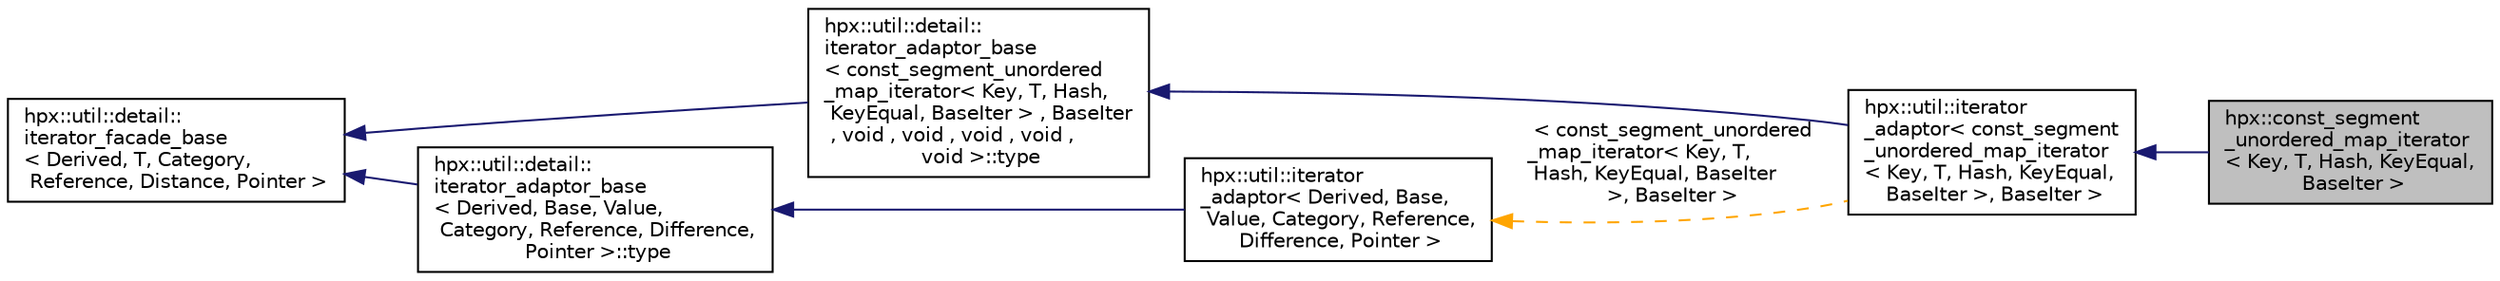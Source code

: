 digraph "hpx::const_segment_unordered_map_iterator&lt; Key, T, Hash, KeyEqual, BaseIter &gt;"
{
  edge [fontname="Helvetica",fontsize="10",labelfontname="Helvetica",labelfontsize="10"];
  node [fontname="Helvetica",fontsize="10",shape=record];
  rankdir="LR";
  Node6 [label="hpx::const_segment\l_unordered_map_iterator\l\< Key, T, Hash, KeyEqual,\l BaseIter \>",height=0.2,width=0.4,color="black", fillcolor="grey75", style="filled", fontcolor="black"];
  Node7 -> Node6 [dir="back",color="midnightblue",fontsize="10",style="solid",fontname="Helvetica"];
  Node7 [label="hpx::util::iterator\l_adaptor\< const_segment\l_unordered_map_iterator\l\< Key, T, Hash, KeyEqual,\l BaseIter \>, BaseIter \>",height=0.2,width=0.4,color="black", fillcolor="white", style="filled",URL="$dd/d31/classhpx_1_1util_1_1iterator__adaptor.html"];
  Node8 -> Node7 [dir="back",color="midnightblue",fontsize="10",style="solid",fontname="Helvetica"];
  Node8 [label="hpx::util::detail::\literator_adaptor_base\l\< const_segment_unordered\l_map_iterator\< Key, T, Hash,\l KeyEqual, BaseIter \> , BaseIter\l , void , void , void , void ,\l void  \>::type",height=0.2,width=0.4,color="black", fillcolor="white", style="filled",URL="$db/d7c/structhpx_1_1util_1_1iterator__facade.html"];
  Node9 -> Node8 [dir="back",color="midnightblue",fontsize="10",style="solid",fontname="Helvetica"];
  Node9 [label="hpx::util::detail::\literator_facade_base\l\< Derived, T, Category,\l Reference, Distance, Pointer \>",height=0.2,width=0.4,color="black", fillcolor="white", style="filled",URL="$d5/d11/classhpx_1_1util_1_1detail_1_1iterator__facade__base.html"];
  Node10 -> Node7 [dir="back",color="orange",fontsize="10",style="dashed",label=" \< const_segment_unordered\l_map_iterator\< Key, T,\l Hash, KeyEqual, BaseIter\l \>, BaseIter \>" ,fontname="Helvetica"];
  Node10 [label="hpx::util::iterator\l_adaptor\< Derived, Base,\l Value, Category, Reference,\l Difference, Pointer \>",height=0.2,width=0.4,color="black", fillcolor="white", style="filled",URL="$dd/d31/classhpx_1_1util_1_1iterator__adaptor.html"];
  Node11 -> Node10 [dir="back",color="midnightblue",fontsize="10",style="solid",fontname="Helvetica"];
  Node11 [label="hpx::util::detail::\literator_adaptor_base\l\< Derived, Base, Value,\l Category, Reference, Difference,\l Pointer \>::type",height=0.2,width=0.4,color="black", fillcolor="white", style="filled",URL="$db/d7c/structhpx_1_1util_1_1iterator__facade.html"];
  Node9 -> Node11 [dir="back",color="midnightblue",fontsize="10",style="solid",fontname="Helvetica"];
}
